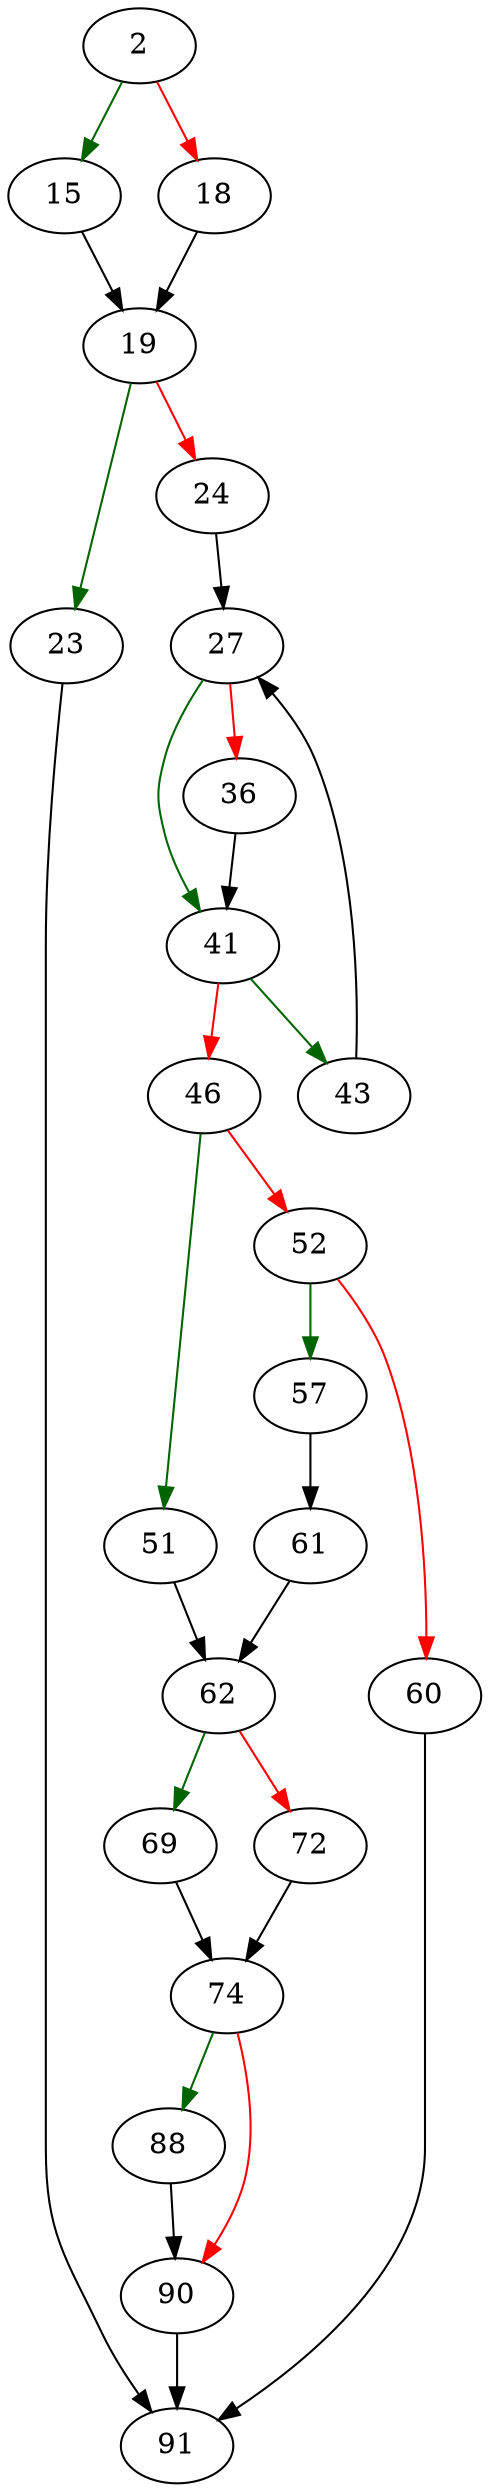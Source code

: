 strict digraph "parseYyyyMmDd" {
	// Node definitions.
	2 [entry=true];
	15;
	18;
	19;
	23;
	24;
	91;
	27;
	41;
	36;
	43;
	46;
	51;
	52;
	62;
	57;
	60;
	61;
	69;
	72;
	74;
	88;
	90;

	// Edge definitions.
	2 -> 15 [
		color=darkgreen
		cond=true
	];
	2 -> 18 [
		color=red
		cond=false
	];
	15 -> 19;
	18 -> 19;
	19 -> 23 [
		color=darkgreen
		cond=true
	];
	19 -> 24 [
		color=red
		cond=false
	];
	23 -> 91;
	24 -> 27;
	27 -> 41 [
		color=darkgreen
		cond=true
	];
	27 -> 36 [
		color=red
		cond=false
	];
	41 -> 43 [
		color=darkgreen
		cond=true
	];
	41 -> 46 [
		color=red
		cond=false
	];
	36 -> 41;
	43 -> 27;
	46 -> 51 [
		color=darkgreen
		cond=true
	];
	46 -> 52 [
		color=red
		cond=false
	];
	51 -> 62;
	52 -> 57 [
		color=darkgreen
		cond=true
	];
	52 -> 60 [
		color=red
		cond=false
	];
	62 -> 69 [
		color=darkgreen
		cond=true
	];
	62 -> 72 [
		color=red
		cond=false
	];
	57 -> 61;
	60 -> 91;
	61 -> 62;
	69 -> 74;
	72 -> 74;
	74 -> 88 [
		color=darkgreen
		cond=true
	];
	74 -> 90 [
		color=red
		cond=false
	];
	88 -> 90;
	90 -> 91;
}